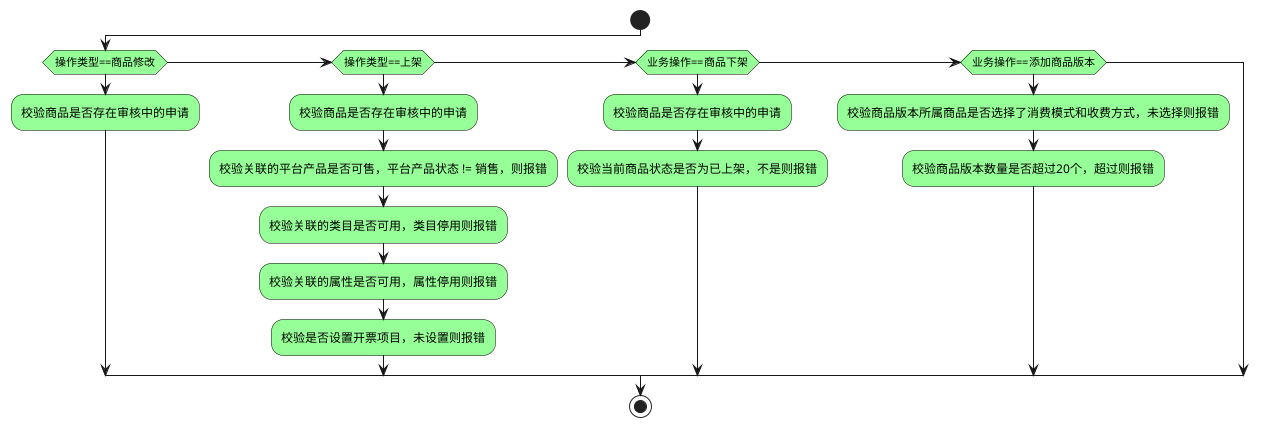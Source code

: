 @startuml
'https://plantuml.com/activity-diagram-beta
skinparam Activity {
	BorderColor Black
	BackgroundColor PHYSICAL
}

start
if(操作类型==商品修改)
:校验商品是否存在审核中的申请;
else if(操作类型==上架)
:校验商品是否存在审核中的申请;
:校验关联的平台产品是否可售，平台产品状态 != 销售，则报错;
:校验关联的类目是否可用，类目停用则报错;
:校验关联的属性是否可用，属性停用则报错;
:校验是否设置开票项目，未设置则报错;
else if(业务操作==商品下架)
:校验商品是否存在审核中的申请;
:校验当前商品状态是否为已上架，不是则报错;
else if(业务操作==添加商品版本)
:校验商品版本所属商品是否选择了消费模式和收费方式，未选择则报错;
:校验商品版本数量是否超过20个，超过则报错;
endif


stop

@enduml
